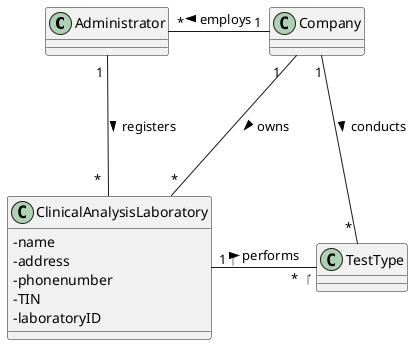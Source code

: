 @startuml
skinparam classAttributeIconSize 0

class Administrator
class Company
class ClinicalAnalysisLaboratory {
-name
-address
-phonenumber
-TIN
-laboratoryID
}
class TestType

Administrator "*" - "1" Company : employs <
Administrator "1 "---" *  " ClinicalAnalysisLaboratory : registers >
Company "1   " --- "*" ClinicalAnalysisLaboratory: owns >
Company "1" --- " * " TestType: conducts >
ClinicalAnalysisLaboratory "1  ‎ " - " *   ‎" TestType : performs >
@enduml